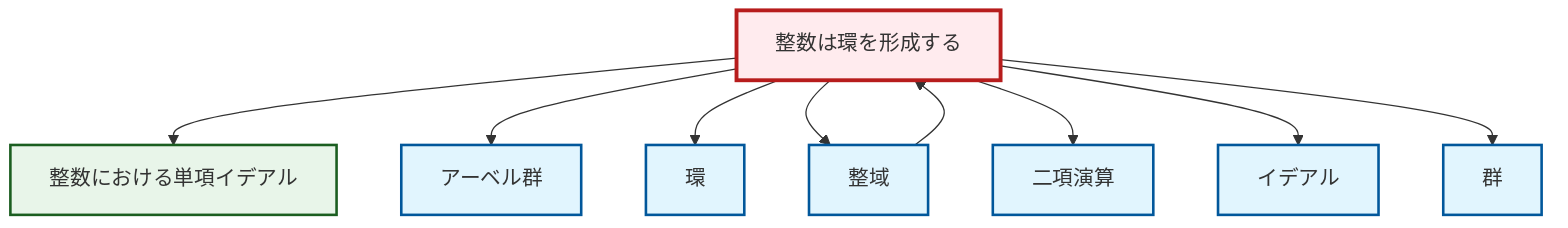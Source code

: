 graph TD
    classDef definition fill:#e1f5fe,stroke:#01579b,stroke-width:2px
    classDef theorem fill:#f3e5f5,stroke:#4a148c,stroke-width:2px
    classDef axiom fill:#fff3e0,stroke:#e65100,stroke-width:2px
    classDef example fill:#e8f5e9,stroke:#1b5e20,stroke-width:2px
    classDef current fill:#ffebee,stroke:#b71c1c,stroke-width:3px
    def-abelian-group["アーベル群"]:::definition
    ex-principal-ideal["整数における単項イデアル"]:::example
    ex-integers-ring["整数は環を形成する"]:::example
    def-ring["環"]:::definition
    def-group["群"]:::definition
    def-binary-operation["二項演算"]:::definition
    def-integral-domain["整域"]:::definition
    def-ideal["イデアル"]:::definition
    ex-integers-ring --> ex-principal-ideal
    ex-integers-ring --> def-abelian-group
    ex-integers-ring --> def-ring
    ex-integers-ring --> def-integral-domain
    def-integral-domain --> ex-integers-ring
    ex-integers-ring --> def-binary-operation
    ex-integers-ring --> def-ideal
    ex-integers-ring --> def-group
    class ex-integers-ring current